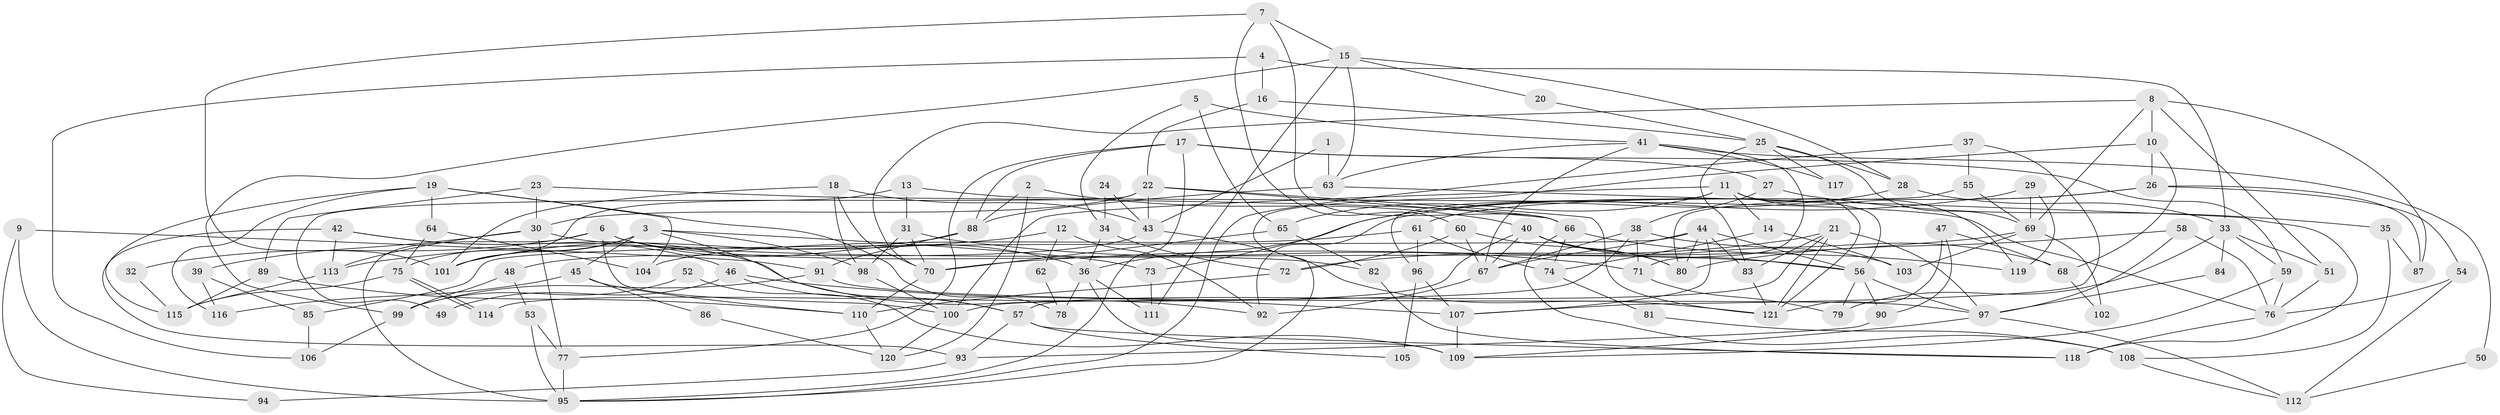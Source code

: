 // coarse degree distribution, {5: 0.1375, 8: 0.05, 7: 0.125, 9: 0.05, 6: 0.125, 3: 0.2375, 10: 0.0125, 2: 0.1125, 4: 0.1375, 12: 0.0125}
// Generated by graph-tools (version 1.1) at 2025/52/02/27/25 19:52:06]
// undirected, 121 vertices, 242 edges
graph export_dot {
graph [start="1"]
  node [color=gray90,style=filled];
  1;
  2;
  3;
  4;
  5;
  6;
  7;
  8;
  9;
  10;
  11;
  12;
  13;
  14;
  15;
  16;
  17;
  18;
  19;
  20;
  21;
  22;
  23;
  24;
  25;
  26;
  27;
  28;
  29;
  30;
  31;
  32;
  33;
  34;
  35;
  36;
  37;
  38;
  39;
  40;
  41;
  42;
  43;
  44;
  45;
  46;
  47;
  48;
  49;
  50;
  51;
  52;
  53;
  54;
  55;
  56;
  57;
  58;
  59;
  60;
  61;
  62;
  63;
  64;
  65;
  66;
  67;
  68;
  69;
  70;
  71;
  72;
  73;
  74;
  75;
  76;
  77;
  78;
  79;
  80;
  81;
  82;
  83;
  84;
  85;
  86;
  87;
  88;
  89;
  90;
  91;
  92;
  93;
  94;
  95;
  96;
  97;
  98;
  99;
  100;
  101;
  102;
  103;
  104;
  105;
  106;
  107;
  108;
  109;
  110;
  111;
  112;
  113;
  114;
  115;
  116;
  117;
  118;
  119;
  120;
  121;
  1 -- 63;
  1 -- 43;
  2 -- 40;
  2 -- 88;
  2 -- 120;
  3 -- 101;
  3 -- 57;
  3 -- 45;
  3 -- 73;
  3 -- 75;
  3 -- 98;
  4 -- 16;
  4 -- 106;
  4 -- 33;
  5 -- 41;
  5 -- 65;
  5 -- 34;
  6 -- 100;
  6 -- 95;
  6 -- 32;
  6 -- 36;
  6 -- 82;
  7 -- 66;
  7 -- 60;
  7 -- 15;
  7 -- 101;
  8 -- 69;
  8 -- 51;
  8 -- 10;
  8 -- 70;
  8 -- 87;
  9 -- 91;
  9 -- 95;
  9 -- 94;
  10 -- 95;
  10 -- 26;
  10 -- 68;
  11 -- 121;
  11 -- 119;
  11 -- 14;
  11 -- 56;
  11 -- 65;
  11 -- 96;
  11 -- 100;
  12 -- 113;
  12 -- 92;
  12 -- 62;
  13 -- 101;
  13 -- 31;
  13 -- 76;
  14 -- 74;
  14 -- 103;
  15 -- 28;
  15 -- 20;
  15 -- 63;
  15 -- 99;
  15 -- 111;
  16 -- 22;
  16 -- 25;
  17 -- 88;
  17 -- 59;
  17 -- 27;
  17 -- 77;
  17 -- 95;
  18 -- 70;
  18 -- 98;
  18 -- 43;
  18 -- 101;
  19 -- 64;
  19 -- 115;
  19 -- 78;
  19 -- 104;
  19 -- 116;
  20 -- 25;
  21 -- 97;
  21 -- 83;
  21 -- 57;
  21 -- 72;
  21 -- 121;
  22 -- 121;
  22 -- 30;
  22 -- 43;
  22 -- 49;
  22 -- 66;
  23 -- 30;
  23 -- 89;
  23 -- 66;
  24 -- 43;
  24 -- 34;
  25 -- 69;
  25 -- 28;
  25 -- 83;
  25 -- 117;
  26 -- 92;
  26 -- 54;
  26 -- 61;
  26 -- 87;
  27 -- 38;
  27 -- 35;
  28 -- 33;
  28 -- 73;
  29 -- 36;
  29 -- 69;
  29 -- 119;
  30 -- 77;
  30 -- 56;
  30 -- 39;
  30 -- 113;
  31 -- 98;
  31 -- 70;
  31 -- 71;
  32 -- 115;
  33 -- 79;
  33 -- 51;
  33 -- 59;
  33 -- 84;
  34 -- 36;
  34 -- 72;
  35 -- 87;
  35 -- 108;
  36 -- 109;
  36 -- 78;
  36 -- 111;
  37 -- 95;
  37 -- 107;
  37 -- 55;
  38 -- 71;
  38 -- 67;
  38 -- 68;
  38 -- 100;
  39 -- 116;
  39 -- 85;
  40 -- 103;
  40 -- 56;
  40 -- 67;
  40 -- 80;
  40 -- 114;
  41 -- 67;
  41 -- 63;
  41 -- 50;
  41 -- 71;
  41 -- 117;
  42 -- 46;
  42 -- 93;
  42 -- 92;
  42 -- 113;
  43 -- 48;
  43 -- 121;
  44 -- 83;
  44 -- 80;
  44 -- 56;
  44 -- 67;
  44 -- 85;
  44 -- 107;
  45 -- 110;
  45 -- 86;
  45 -- 116;
  46 -- 57;
  46 -- 107;
  46 -- 49;
  47 -- 121;
  47 -- 68;
  47 -- 90;
  48 -- 99;
  48 -- 53;
  50 -- 112;
  51 -- 76;
  52 -- 99;
  52 -- 109;
  53 -- 77;
  53 -- 95;
  54 -- 112;
  54 -- 76;
  55 -- 80;
  55 -- 69;
  56 -- 79;
  56 -- 90;
  56 -- 97;
  57 -- 118;
  57 -- 93;
  57 -- 105;
  58 -- 76;
  58 -- 80;
  58 -- 97;
  59 -- 76;
  59 -- 109;
  60 -- 72;
  60 -- 67;
  60 -- 80;
  61 -- 96;
  61 -- 74;
  61 -- 104;
  62 -- 78;
  63 -- 118;
  63 -- 88;
  64 -- 75;
  64 -- 104;
  65 -- 70;
  65 -- 82;
  66 -- 74;
  66 -- 108;
  66 -- 119;
  67 -- 92;
  68 -- 102;
  69 -- 70;
  69 -- 102;
  69 -- 103;
  70 -- 110;
  71 -- 79;
  72 -- 110;
  73 -- 111;
  74 -- 81;
  75 -- 114;
  75 -- 114;
  75 -- 115;
  76 -- 118;
  77 -- 95;
  81 -- 108;
  82 -- 118;
  83 -- 121;
  84 -- 97;
  85 -- 106;
  86 -- 120;
  88 -- 101;
  88 -- 91;
  89 -- 115;
  89 -- 110;
  90 -- 93;
  91 -- 97;
  91 -- 99;
  93 -- 94;
  96 -- 107;
  96 -- 105;
  97 -- 109;
  97 -- 112;
  98 -- 100;
  99 -- 106;
  100 -- 120;
  107 -- 109;
  108 -- 112;
  110 -- 120;
  113 -- 115;
}
